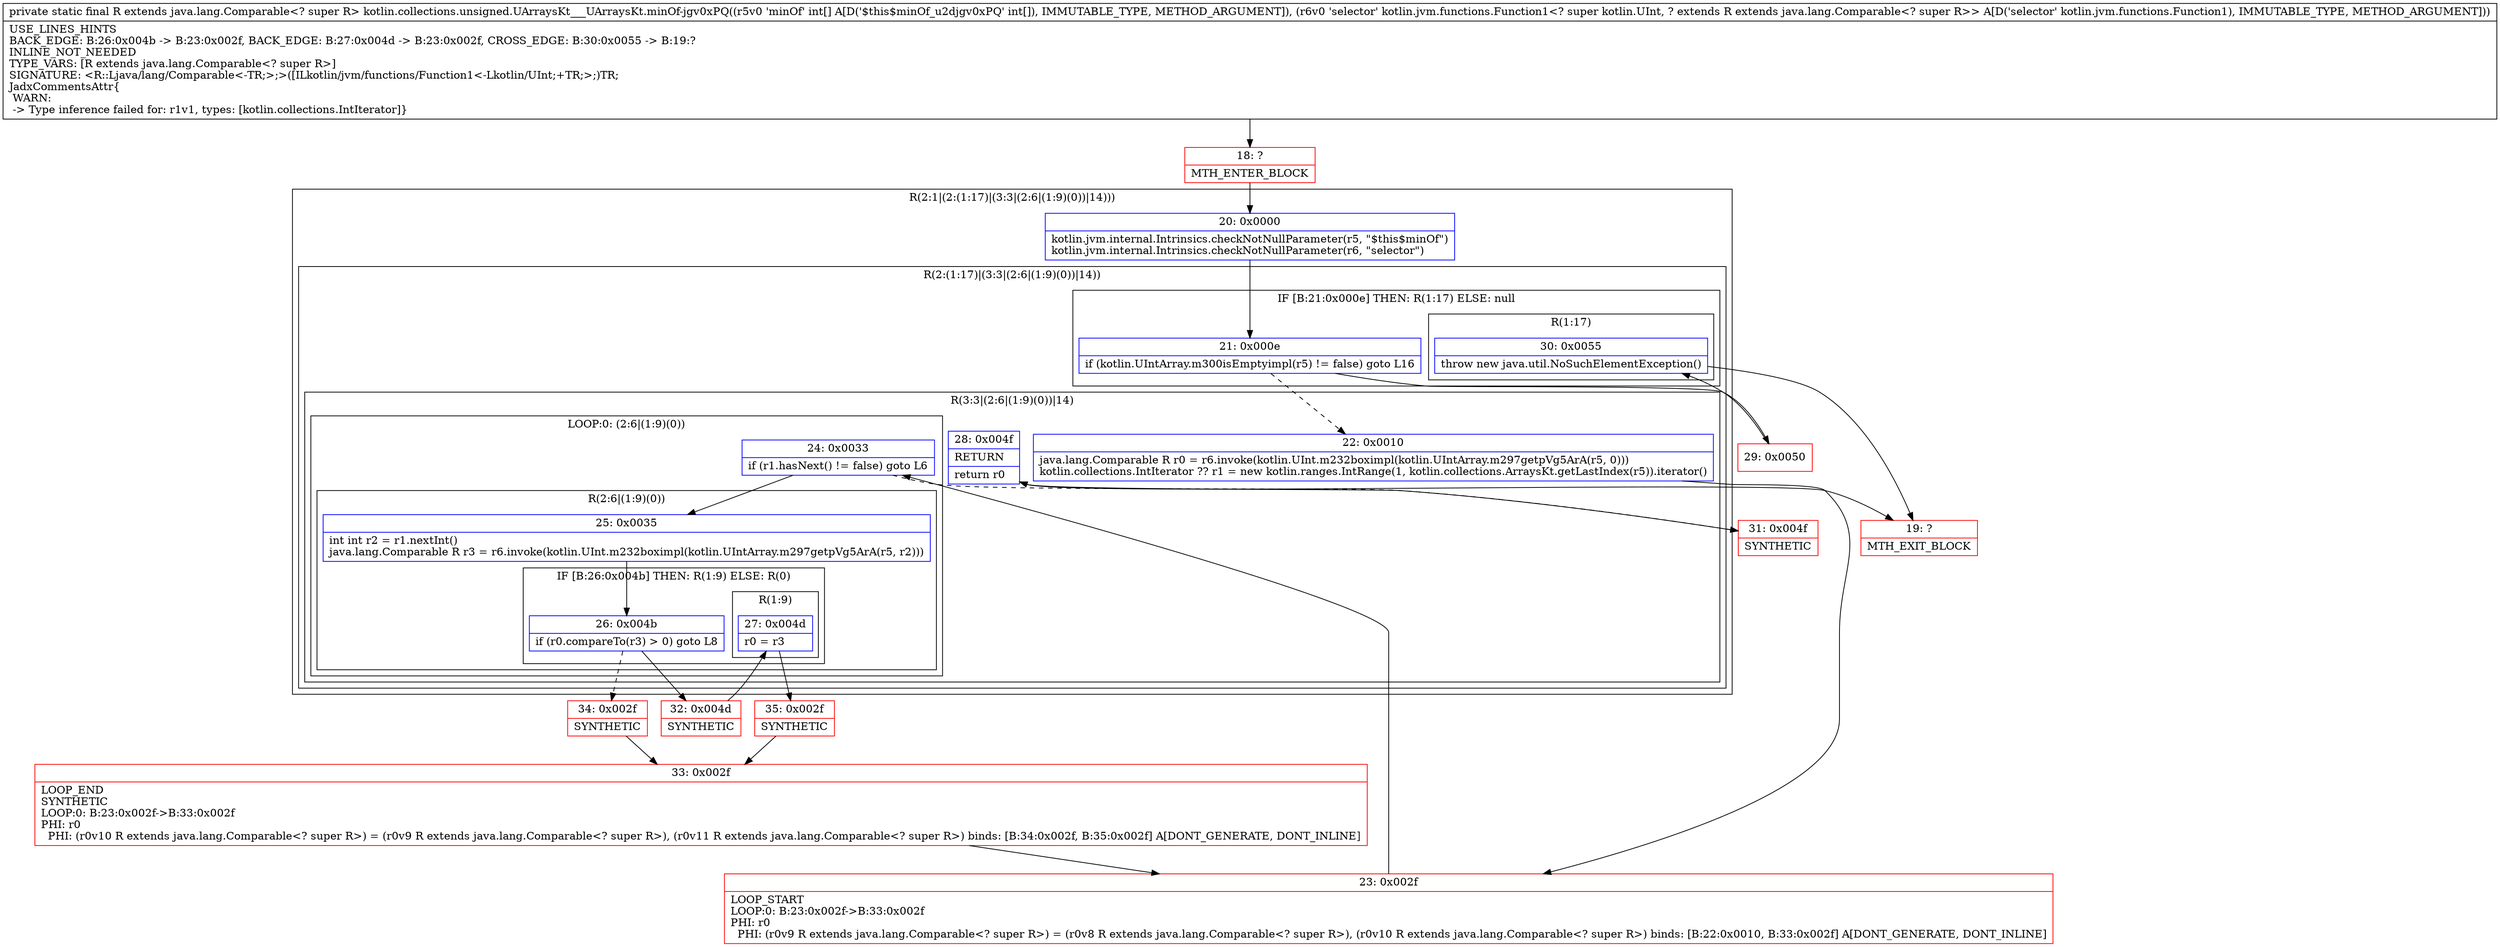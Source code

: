 digraph "CFG forkotlin.collections.unsigned.UArraysKt___UArraysKt.minOf\-jgv0xPQ([ILkotlin\/jvm\/functions\/Function1;)Ljava\/lang\/Comparable;" {
subgraph cluster_Region_1975867967 {
label = "R(2:1|(2:(1:17)|(3:3|(2:6|(1:9)(0))|14)))";
node [shape=record,color=blue];
Node_20 [shape=record,label="{20\:\ 0x0000|kotlin.jvm.internal.Intrinsics.checkNotNullParameter(r5, \"$this$minOf\")\lkotlin.jvm.internal.Intrinsics.checkNotNullParameter(r6, \"selector\")\l}"];
subgraph cluster_Region_103959590 {
label = "R(2:(1:17)|(3:3|(2:6|(1:9)(0))|14))";
node [shape=record,color=blue];
subgraph cluster_IfRegion_988675713 {
label = "IF [B:21:0x000e] THEN: R(1:17) ELSE: null";
node [shape=record,color=blue];
Node_21 [shape=record,label="{21\:\ 0x000e|if (kotlin.UIntArray.m300isEmptyimpl(r5) != false) goto L16\l}"];
subgraph cluster_Region_1949374240 {
label = "R(1:17)";
node [shape=record,color=blue];
Node_30 [shape=record,label="{30\:\ 0x0055|throw new java.util.NoSuchElementException()\l}"];
}
}
subgraph cluster_Region_490294785 {
label = "R(3:3|(2:6|(1:9)(0))|14)";
node [shape=record,color=blue];
Node_22 [shape=record,label="{22\:\ 0x0010|java.lang.Comparable R r0 = r6.invoke(kotlin.UInt.m232boximpl(kotlin.UIntArray.m297getpVg5ArA(r5, 0)))\lkotlin.collections.IntIterator ?? r1 = new kotlin.ranges.IntRange(1, kotlin.collections.ArraysKt.getLastIndex(r5)).iterator()\l}"];
subgraph cluster_LoopRegion_2128552199 {
label = "LOOP:0: (2:6|(1:9)(0))";
node [shape=record,color=blue];
Node_24 [shape=record,label="{24\:\ 0x0033|if (r1.hasNext() != false) goto L6\l}"];
subgraph cluster_Region_700527003 {
label = "R(2:6|(1:9)(0))";
node [shape=record,color=blue];
Node_25 [shape=record,label="{25\:\ 0x0035|int int r2 = r1.nextInt()\ljava.lang.Comparable R r3 = r6.invoke(kotlin.UInt.m232boximpl(kotlin.UIntArray.m297getpVg5ArA(r5, r2)))\l}"];
subgraph cluster_IfRegion_1316898851 {
label = "IF [B:26:0x004b] THEN: R(1:9) ELSE: R(0)";
node [shape=record,color=blue];
Node_26 [shape=record,label="{26\:\ 0x004b|if (r0.compareTo(r3) \> 0) goto L8\l}"];
subgraph cluster_Region_570963501 {
label = "R(1:9)";
node [shape=record,color=blue];
Node_27 [shape=record,label="{27\:\ 0x004d|r0 = r3\l}"];
}
subgraph cluster_Region_737849147 {
label = "R(0)";
node [shape=record,color=blue];
}
}
}
}
Node_28 [shape=record,label="{28\:\ 0x004f|RETURN\l|return r0\l}"];
}
}
}
Node_18 [shape=record,color=red,label="{18\:\ ?|MTH_ENTER_BLOCK\l}"];
Node_23 [shape=record,color=red,label="{23\:\ 0x002f|LOOP_START\lLOOP:0: B:23:0x002f\-\>B:33:0x002f\lPHI: r0 \l  PHI: (r0v9 R extends java.lang.Comparable\<? super R\>) = (r0v8 R extends java.lang.Comparable\<? super R\>), (r0v10 R extends java.lang.Comparable\<? super R\>) binds: [B:22:0x0010, B:33:0x002f] A[DONT_GENERATE, DONT_INLINE]\l}"];
Node_32 [shape=record,color=red,label="{32\:\ 0x004d|SYNTHETIC\l}"];
Node_35 [shape=record,color=red,label="{35\:\ 0x002f|SYNTHETIC\l}"];
Node_33 [shape=record,color=red,label="{33\:\ 0x002f|LOOP_END\lSYNTHETIC\lLOOP:0: B:23:0x002f\-\>B:33:0x002f\lPHI: r0 \l  PHI: (r0v10 R extends java.lang.Comparable\<? super R\>) = (r0v9 R extends java.lang.Comparable\<? super R\>), (r0v11 R extends java.lang.Comparable\<? super R\>) binds: [B:34:0x002f, B:35:0x002f] A[DONT_GENERATE, DONT_INLINE]\l}"];
Node_34 [shape=record,color=red,label="{34\:\ 0x002f|SYNTHETIC\l}"];
Node_31 [shape=record,color=red,label="{31\:\ 0x004f|SYNTHETIC\l}"];
Node_19 [shape=record,color=red,label="{19\:\ ?|MTH_EXIT_BLOCK\l}"];
Node_29 [shape=record,color=red,label="{29\:\ 0x0050}"];
MethodNode[shape=record,label="{private static final R extends java.lang.Comparable\<? super R\> kotlin.collections.unsigned.UArraysKt___UArraysKt.minOf\-jgv0xPQ((r5v0 'minOf' int[] A[D('$this$minOf_u2djgv0xPQ' int[]), IMMUTABLE_TYPE, METHOD_ARGUMENT]), (r6v0 'selector' kotlin.jvm.functions.Function1\<? super kotlin.UInt, ? extends R extends java.lang.Comparable\<? super R\>\> A[D('selector' kotlin.jvm.functions.Function1), IMMUTABLE_TYPE, METHOD_ARGUMENT]))  | USE_LINES_HINTS\lBACK_EDGE: B:26:0x004b \-\> B:23:0x002f, BACK_EDGE: B:27:0x004d \-\> B:23:0x002f, CROSS_EDGE: B:30:0x0055 \-\> B:19:?\lINLINE_NOT_NEEDED\lTYPE_VARS: [R extends java.lang.Comparable\<? super R\>]\lSIGNATURE: \<R::Ljava\/lang\/Comparable\<\-TR;\>;\>([ILkotlin\/jvm\/functions\/Function1\<\-Lkotlin\/UInt;+TR;\>;)TR;\lJadxCommentsAttr\{\l WARN: \l \-\> Type inference failed for: r1v1, types: [kotlin.collections.IntIterator]\}\l}"];
MethodNode -> Node_18;Node_20 -> Node_21;
Node_21 -> Node_22[style=dashed];
Node_21 -> Node_29;
Node_30 -> Node_19;
Node_22 -> Node_23;
Node_24 -> Node_25;
Node_24 -> Node_31[style=dashed];
Node_25 -> Node_26;
Node_26 -> Node_32;
Node_26 -> Node_34[style=dashed];
Node_27 -> Node_35;
Node_28 -> Node_19;
Node_18 -> Node_20;
Node_23 -> Node_24;
Node_32 -> Node_27;
Node_35 -> Node_33;
Node_33 -> Node_23;
Node_34 -> Node_33;
Node_31 -> Node_28;
Node_29 -> Node_30;
}

